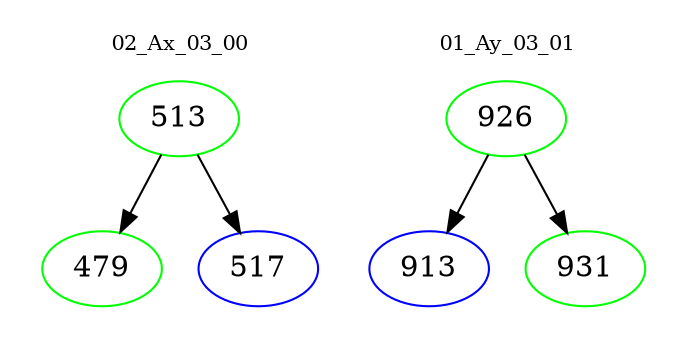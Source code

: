 digraph{
subgraph cluster_0 {
color = white
label = "02_Ax_03_00";
fontsize=10;
T0_513 [label="513", color="green"]
T0_513 -> T0_479 [color="black"]
T0_479 [label="479", color="green"]
T0_513 -> T0_517 [color="black"]
T0_517 [label="517", color="blue"]
}
subgraph cluster_1 {
color = white
label = "01_Ay_03_01";
fontsize=10;
T1_926 [label="926", color="green"]
T1_926 -> T1_913 [color="black"]
T1_913 [label="913", color="blue"]
T1_926 -> T1_931 [color="black"]
T1_931 [label="931", color="green"]
}
}
